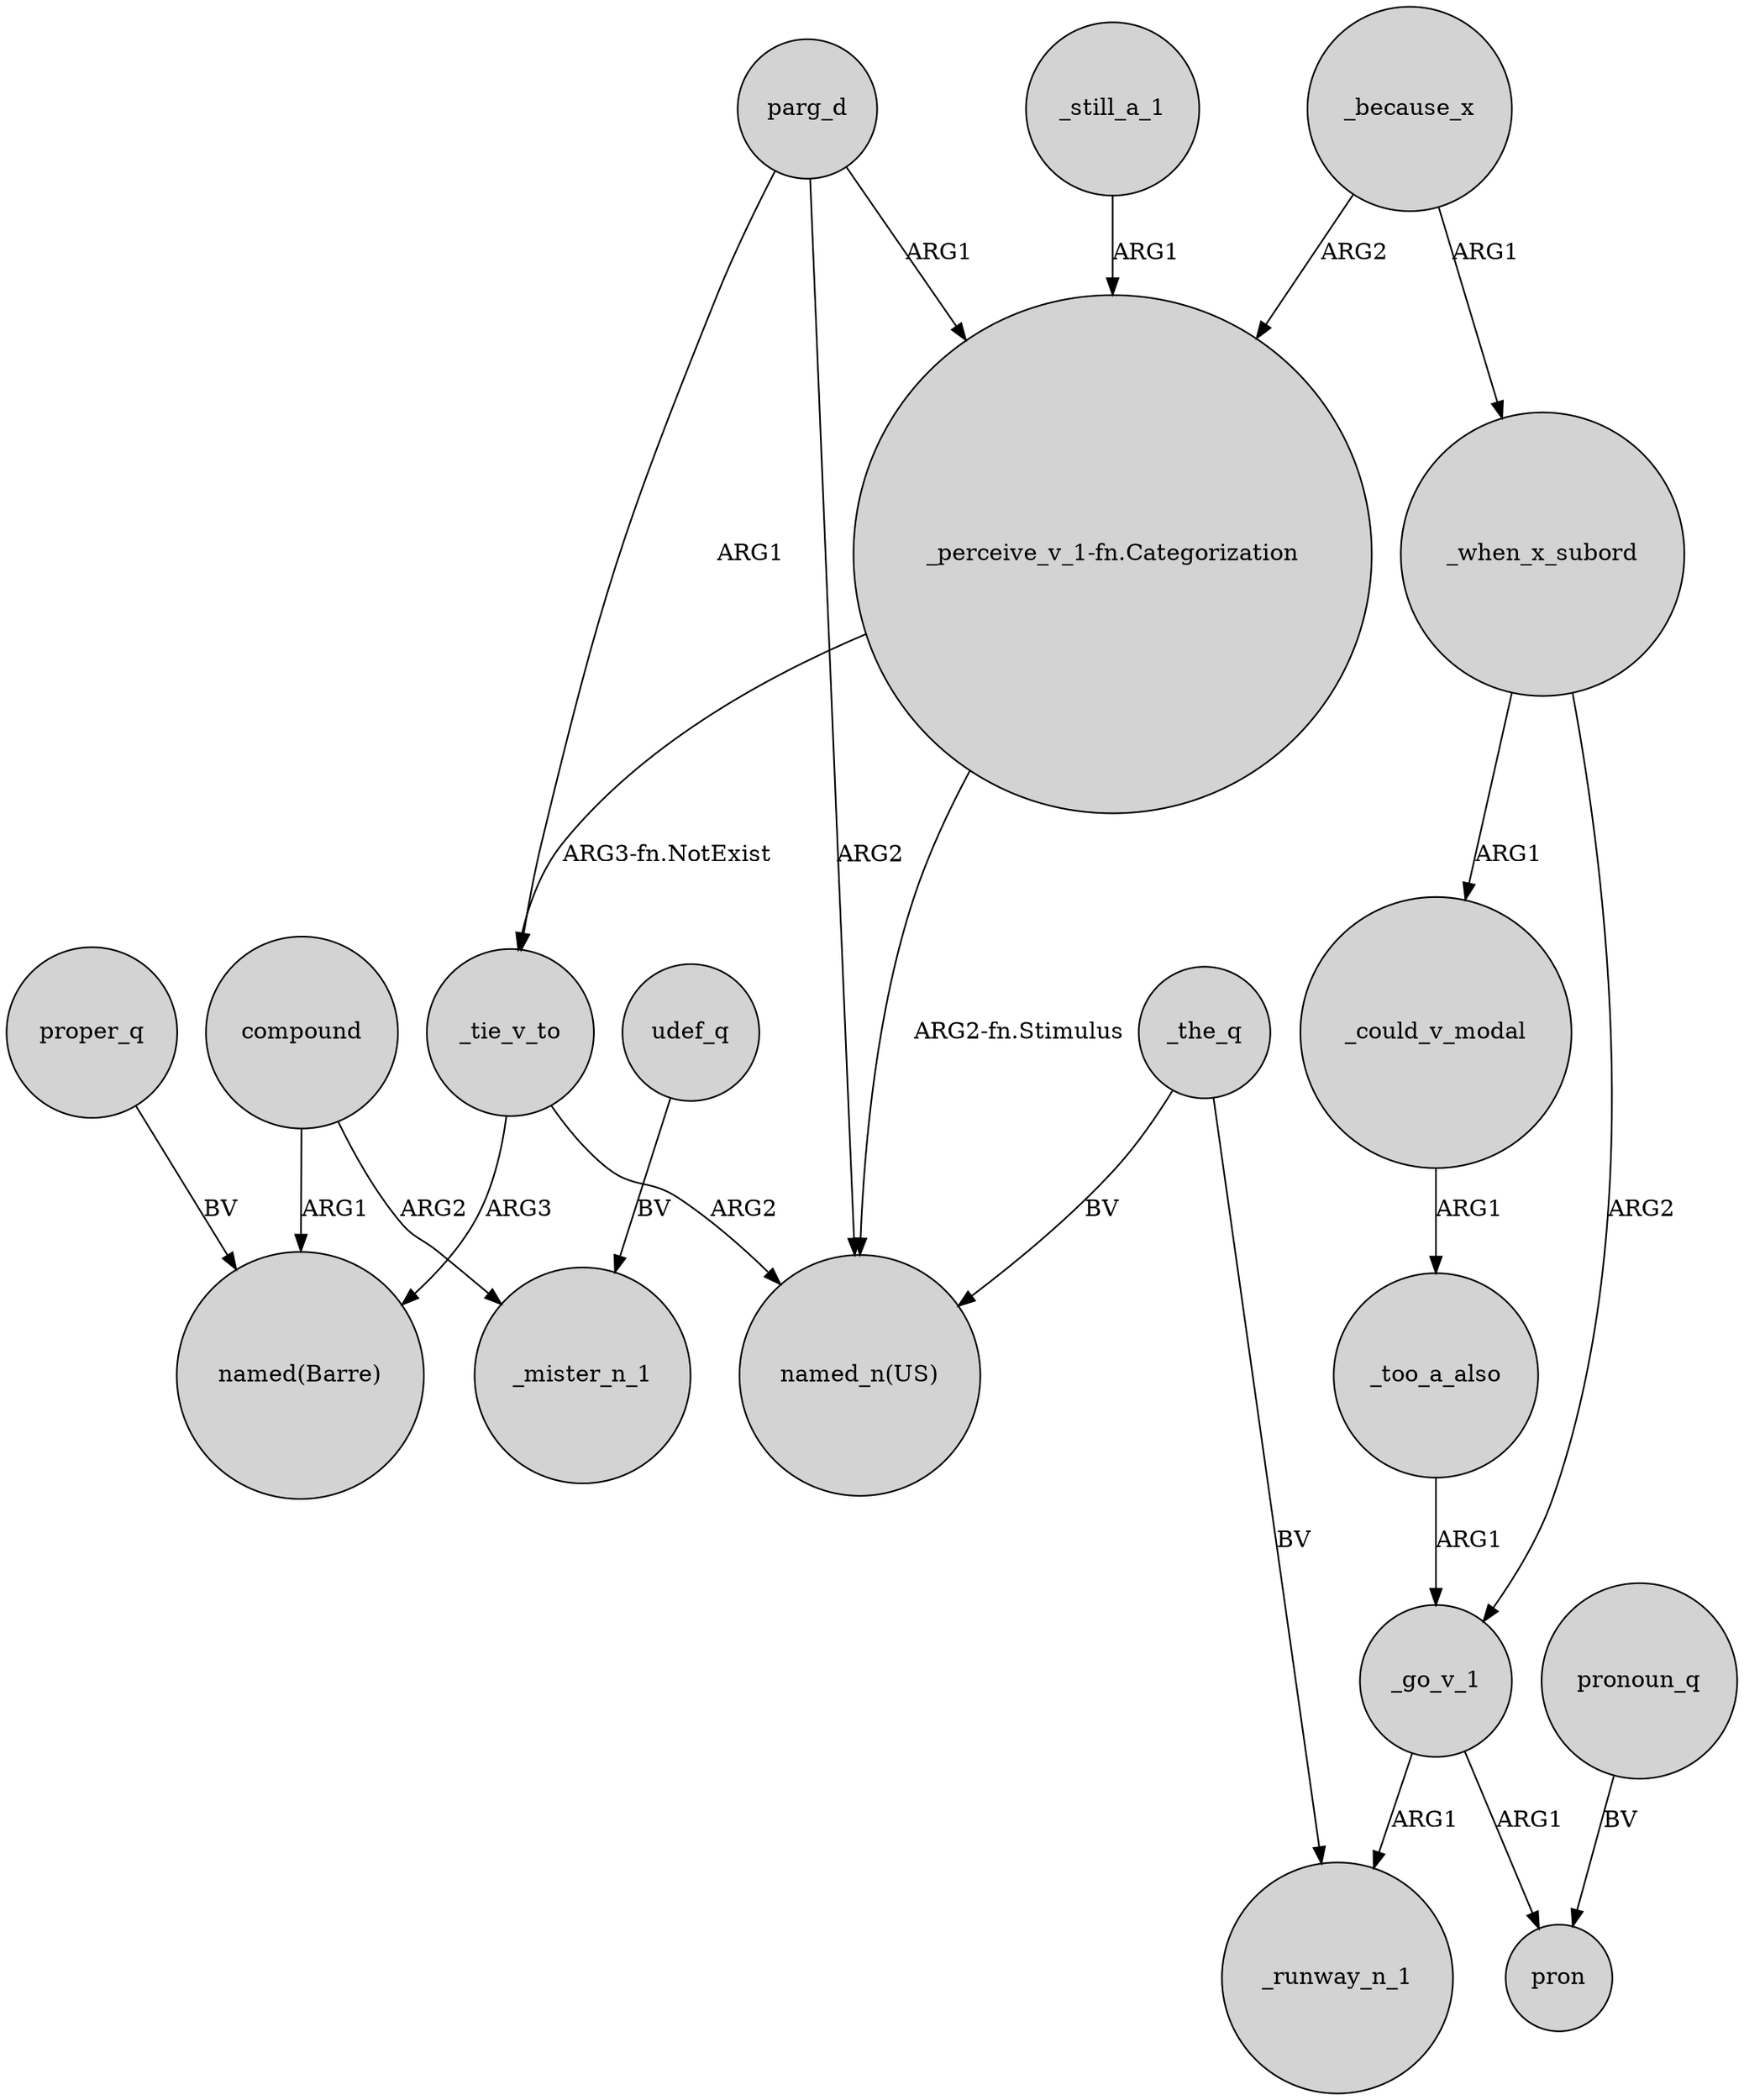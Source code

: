 digraph {
	node [shape=circle style=filled]
	compound -> "named(Barre)" [label=ARG1]
	_too_a_also -> _go_v_1 [label=ARG1]
	compound -> _mister_n_1 [label=ARG2]
	_because_x -> "_perceive_v_1-fn.Categorization" [label=ARG2]
	udef_q -> _mister_n_1 [label=BV]
	_go_v_1 -> _runway_n_1 [label=ARG1]
	"_perceive_v_1-fn.Categorization" -> "named_n(US)" [label="ARG2-fn.Stimulus"]
	proper_q -> "named(Barre)" [label=BV]
	_the_q -> "named_n(US)" [label=BV]
	_because_x -> _when_x_subord [label=ARG1]
	_when_x_subord -> _go_v_1 [label=ARG2]
	_the_q -> _runway_n_1 [label=BV]
	pronoun_q -> pron [label=BV]
	parg_d -> _tie_v_to [label=ARG1]
	_when_x_subord -> _could_v_modal [label=ARG1]
	_still_a_1 -> "_perceive_v_1-fn.Categorization" [label=ARG1]
	_tie_v_to -> "named_n(US)" [label=ARG2]
	_could_v_modal -> _too_a_also [label=ARG1]
	_go_v_1 -> pron [label=ARG1]
	parg_d -> "_perceive_v_1-fn.Categorization" [label=ARG1]
	"_perceive_v_1-fn.Categorization" -> _tie_v_to [label="ARG3-fn.NotExist"]
	parg_d -> "named_n(US)" [label=ARG2]
	_tie_v_to -> "named(Barre)" [label=ARG3]
}
